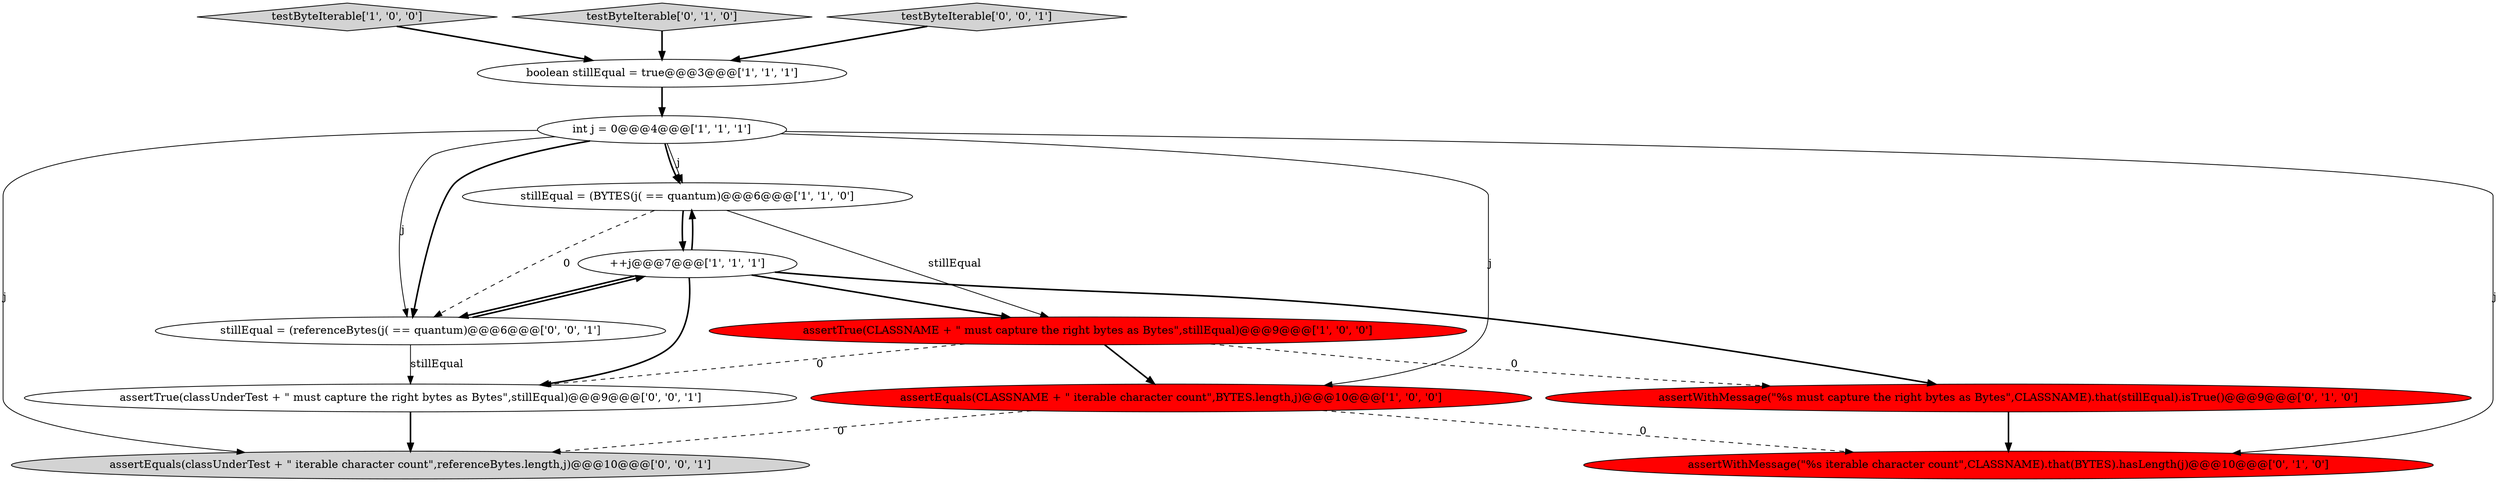 digraph {
0 [style = filled, label = "testByteIterable['1', '0', '0']", fillcolor = lightgray, shape = diamond image = "AAA0AAABBB1BBB"];
8 [style = filled, label = "testByteIterable['0', '1', '0']", fillcolor = lightgray, shape = diamond image = "AAA0AAABBB2BBB"];
3 [style = filled, label = "assertEquals(CLASSNAME + \" iterable character count\",BYTES.length,j)@@@10@@@['1', '0', '0']", fillcolor = red, shape = ellipse image = "AAA1AAABBB1BBB"];
10 [style = filled, label = "testByteIterable['0', '0', '1']", fillcolor = lightgray, shape = diamond image = "AAA0AAABBB3BBB"];
1 [style = filled, label = "boolean stillEqual = true@@@3@@@['1', '1', '1']", fillcolor = white, shape = ellipse image = "AAA0AAABBB1BBB"];
13 [style = filled, label = "assertEquals(classUnderTest + \" iterable character count\",referenceBytes.length,j)@@@10@@@['0', '0', '1']", fillcolor = lightgray, shape = ellipse image = "AAA0AAABBB3BBB"];
9 [style = filled, label = "assertWithMessage(\"%s must capture the right bytes as Bytes\",CLASSNAME).that(stillEqual).isTrue()@@@9@@@['0', '1', '0']", fillcolor = red, shape = ellipse image = "AAA1AAABBB2BBB"];
12 [style = filled, label = "assertTrue(classUnderTest + \" must capture the right bytes as Bytes\",stillEqual)@@@9@@@['0', '0', '1']", fillcolor = white, shape = ellipse image = "AAA0AAABBB3BBB"];
6 [style = filled, label = "stillEqual = (BYTES(j( == quantum)@@@6@@@['1', '1', '0']", fillcolor = white, shape = ellipse image = "AAA0AAABBB1BBB"];
4 [style = filled, label = "assertTrue(CLASSNAME + \" must capture the right bytes as Bytes\",stillEqual)@@@9@@@['1', '0', '0']", fillcolor = red, shape = ellipse image = "AAA1AAABBB1BBB"];
2 [style = filled, label = "int j = 0@@@4@@@['1', '1', '1']", fillcolor = white, shape = ellipse image = "AAA0AAABBB1BBB"];
5 [style = filled, label = "++j@@@7@@@['1', '1', '1']", fillcolor = white, shape = ellipse image = "AAA0AAABBB1BBB"];
11 [style = filled, label = "stillEqual = (referenceBytes(j( == quantum)@@@6@@@['0', '0', '1']", fillcolor = white, shape = ellipse image = "AAA0AAABBB3BBB"];
7 [style = filled, label = "assertWithMessage(\"%s iterable character count\",CLASSNAME).that(BYTES).hasLength(j)@@@10@@@['0', '1', '0']", fillcolor = red, shape = ellipse image = "AAA1AAABBB2BBB"];
4->3 [style = bold, label=""];
11->12 [style = solid, label="stillEqual"];
5->9 [style = bold, label=""];
3->7 [style = dashed, label="0"];
2->6 [style = bold, label=""];
6->11 [style = dashed, label="0"];
9->7 [style = bold, label=""];
3->13 [style = dashed, label="0"];
4->12 [style = dashed, label="0"];
8->1 [style = bold, label=""];
12->13 [style = bold, label=""];
2->11 [style = solid, label="j"];
6->5 [style = bold, label=""];
11->5 [style = bold, label=""];
2->7 [style = solid, label="j"];
4->9 [style = dashed, label="0"];
2->13 [style = solid, label="j"];
5->6 [style = bold, label=""];
5->12 [style = bold, label=""];
0->1 [style = bold, label=""];
5->4 [style = bold, label=""];
6->4 [style = solid, label="stillEqual"];
1->2 [style = bold, label=""];
5->11 [style = bold, label=""];
10->1 [style = bold, label=""];
2->11 [style = bold, label=""];
2->3 [style = solid, label="j"];
2->6 [style = solid, label="j"];
}
